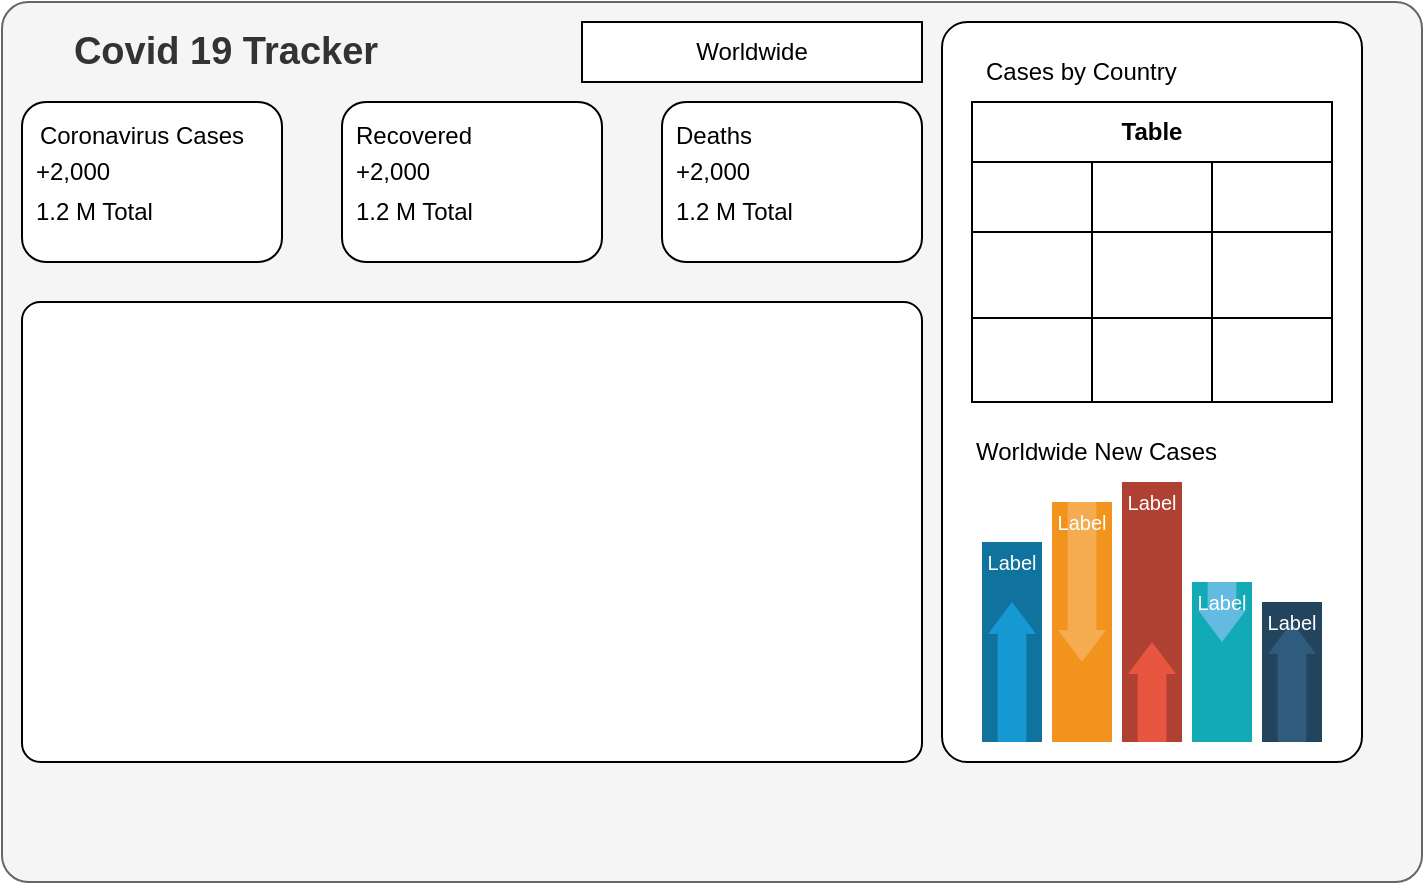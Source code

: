 <mxfile version="13.8.9-1" type="github">
  <diagram id="NUG3y181ZtG_v5kROlvv" name="Page-1">
    <mxGraphModel dx="868" dy="450" grid="1" gridSize="10" guides="1" tooltips="1" connect="1" arrows="1" fold="1" page="1" pageScale="1" pageWidth="850" pageHeight="1100" math="0" shadow="0">
      <root>
        <mxCell id="0" />
        <mxCell id="1" parent="0" />
        <mxCell id="T3QdBfFjQZKfzfxc6UGc-1" value="" style="rounded=1;whiteSpace=wrap;html=1;arcSize=3;fillColor=#f5f5f5;strokeColor=#666666;fontColor=#333333;" vertex="1" parent="1">
          <mxGeometry x="80" y="40" width="710" height="440" as="geometry" />
        </mxCell>
        <mxCell id="T3QdBfFjQZKfzfxc6UGc-4" value="&lt;font size=&quot;1&quot;&gt;&lt;b style=&quot;font-size: 19px&quot;&gt;Covid 19 Tracker&lt;/b&gt;&lt;/font&gt;" style="rounded=0;whiteSpace=wrap;html=1;fillColor=#f5f5f5;fontColor=#333333;strokeColor=none;" vertex="1" parent="1">
          <mxGeometry x="107" y="50" width="170" height="30" as="geometry" />
        </mxCell>
        <mxCell id="T3QdBfFjQZKfzfxc6UGc-5" value="Worldwide" style="rounded=0;whiteSpace=wrap;html=1;" vertex="1" parent="1">
          <mxGeometry x="370" y="50" width="170" height="30" as="geometry" />
        </mxCell>
        <mxCell id="T3QdBfFjQZKfzfxc6UGc-11" value="" style="group" vertex="1" connectable="0" parent="1">
          <mxGeometry x="90" y="90" width="130" height="80" as="geometry" />
        </mxCell>
        <mxCell id="T3QdBfFjQZKfzfxc6UGc-6" value="" style="rounded=1;whiteSpace=wrap;html=1;" vertex="1" parent="T3QdBfFjQZKfzfxc6UGc-11">
          <mxGeometry width="130" height="80" as="geometry" />
        </mxCell>
        <mxCell id="T3QdBfFjQZKfzfxc6UGc-7" value="Coronavirus Cases" style="rounded=1;whiteSpace=wrap;html=1;strokeColor=none;" vertex="1" parent="T3QdBfFjQZKfzfxc6UGc-11">
          <mxGeometry x="5" y="7" width="110" height="20" as="geometry" />
        </mxCell>
        <mxCell id="T3QdBfFjQZKfzfxc6UGc-8" value="1.2 M Total" style="rounded=1;whiteSpace=wrap;html=1;align=left;strokeColor=none;" vertex="1" parent="T3QdBfFjQZKfzfxc6UGc-11">
          <mxGeometry x="5" y="45" width="110" height="20" as="geometry" />
        </mxCell>
        <mxCell id="T3QdBfFjQZKfzfxc6UGc-10" value="+2,000" style="rounded=1;whiteSpace=wrap;html=1;align=left;strokeColor=none;" vertex="1" parent="T3QdBfFjQZKfzfxc6UGc-11">
          <mxGeometry x="5" y="25" width="110" height="20" as="geometry" />
        </mxCell>
        <mxCell id="T3QdBfFjQZKfzfxc6UGc-12" value="" style="group" vertex="1" connectable="0" parent="1">
          <mxGeometry x="250" y="90" width="130" height="80" as="geometry" />
        </mxCell>
        <mxCell id="T3QdBfFjQZKfzfxc6UGc-13" value="" style="rounded=1;whiteSpace=wrap;html=1;" vertex="1" parent="T3QdBfFjQZKfzfxc6UGc-12">
          <mxGeometry width="130" height="80" as="geometry" />
        </mxCell>
        <mxCell id="T3QdBfFjQZKfzfxc6UGc-14" value="Recovered" style="rounded=1;whiteSpace=wrap;html=1;strokeColor=none;align=left;" vertex="1" parent="T3QdBfFjQZKfzfxc6UGc-12">
          <mxGeometry x="5" y="7" width="110" height="20" as="geometry" />
        </mxCell>
        <mxCell id="T3QdBfFjQZKfzfxc6UGc-15" value="1.2 M Total" style="rounded=1;whiteSpace=wrap;html=1;align=left;strokeColor=none;" vertex="1" parent="T3QdBfFjQZKfzfxc6UGc-12">
          <mxGeometry x="5" y="45" width="110" height="20" as="geometry" />
        </mxCell>
        <mxCell id="T3QdBfFjQZKfzfxc6UGc-16" value="+2,000" style="rounded=1;whiteSpace=wrap;html=1;align=left;strokeColor=none;" vertex="1" parent="T3QdBfFjQZKfzfxc6UGc-12">
          <mxGeometry x="5" y="25" width="110" height="20" as="geometry" />
        </mxCell>
        <mxCell id="T3QdBfFjQZKfzfxc6UGc-17" value="" style="group" vertex="1" connectable="0" parent="1">
          <mxGeometry x="410" y="90" width="130" height="80" as="geometry" />
        </mxCell>
        <mxCell id="T3QdBfFjQZKfzfxc6UGc-18" value="" style="rounded=1;whiteSpace=wrap;html=1;" vertex="1" parent="T3QdBfFjQZKfzfxc6UGc-17">
          <mxGeometry width="130" height="80" as="geometry" />
        </mxCell>
        <mxCell id="T3QdBfFjQZKfzfxc6UGc-19" value="Deaths" style="rounded=1;whiteSpace=wrap;html=1;strokeColor=none;align=left;" vertex="1" parent="T3QdBfFjQZKfzfxc6UGc-17">
          <mxGeometry x="5" y="7" width="110" height="20" as="geometry" />
        </mxCell>
        <mxCell id="T3QdBfFjQZKfzfxc6UGc-20" value="1.2 M Total" style="rounded=1;whiteSpace=wrap;html=1;align=left;strokeColor=none;" vertex="1" parent="T3QdBfFjQZKfzfxc6UGc-17">
          <mxGeometry x="5" y="45" width="110" height="20" as="geometry" />
        </mxCell>
        <mxCell id="T3QdBfFjQZKfzfxc6UGc-21" value="+2,000" style="rounded=1;whiteSpace=wrap;html=1;align=left;strokeColor=none;" vertex="1" parent="T3QdBfFjQZKfzfxc6UGc-17">
          <mxGeometry x="5" y="25" width="110" height="20" as="geometry" />
        </mxCell>
        <mxCell id="T3QdBfFjQZKfzfxc6UGc-22" value="" style="rounded=1;whiteSpace=wrap;html=1;arcSize=4;" vertex="1" parent="1">
          <mxGeometry x="90" y="190" width="450" height="230" as="geometry" />
        </mxCell>
        <mxCell id="T3QdBfFjQZKfzfxc6UGc-23" value="" style="shape=image;html=1;verticalAlign=top;verticalLabelPosition=bottom;labelBackgroundColor=#ffffff;imageAspect=0;aspect=fixed;image=https://cdn2.iconfinder.com/data/icons/social-media-2259/512/google-128.png" vertex="1" parent="1">
          <mxGeometry x="230" y="210" width="128" height="128" as="geometry" />
        </mxCell>
        <mxCell id="T3QdBfFjQZKfzfxc6UGc-24" value="" style="rounded=1;whiteSpace=wrap;html=1;arcSize=6;" vertex="1" parent="1">
          <mxGeometry x="550" y="50" width="210" height="370" as="geometry" />
        </mxCell>
        <mxCell id="T3QdBfFjQZKfzfxc6UGc-25" value="Cases by Country" style="rounded=1;whiteSpace=wrap;html=1;align=left;strokeColor=none;" vertex="1" parent="1">
          <mxGeometry x="570" y="60" width="120" height="30" as="geometry" />
        </mxCell>
        <mxCell id="T3QdBfFjQZKfzfxc6UGc-26" value="Worldwide New Cases" style="rounded=1;whiteSpace=wrap;html=1;align=left;strokeColor=none;" vertex="1" parent="1">
          <mxGeometry x="565" y="250" width="140" height="30" as="geometry" />
        </mxCell>
        <mxCell id="T3QdBfFjQZKfzfxc6UGc-27" value="" style="fillColor=#10739E;strokeColor=none;" vertex="1" parent="1">
          <mxGeometry x="570" y="310" width="30" height="100" as="geometry" />
        </mxCell>
        <mxCell id="T3QdBfFjQZKfzfxc6UGc-28" value="" style="shape=mxgraph.arrows2.arrow;dy=0.4;dx=16;notch=0;direction=north;fillColor=#1699D3;strokeColor=none;" vertex="1" parent="T3QdBfFjQZKfzfxc6UGc-27">
          <mxGeometry x="3" y="30" width="24" height="70" as="geometry" />
        </mxCell>
        <mxCell id="T3QdBfFjQZKfzfxc6UGc-29" value="Label" style="text;html=1;align=center;verticalAlign=middle;whiteSpace=wrap;fontColor=#FFFFFF;fontSize=10;" vertex="1" parent="T3QdBfFjQZKfzfxc6UGc-27">
          <mxGeometry width="30" height="20" as="geometry" />
        </mxCell>
        <mxCell id="T3QdBfFjQZKfzfxc6UGc-30" value="" style="fillColor=#F2931E;strokeColor=none;" vertex="1" parent="1">
          <mxGeometry x="605" y="290" width="30" height="120" as="geometry" />
        </mxCell>
        <mxCell id="T3QdBfFjQZKfzfxc6UGc-31" value="" style="shape=mxgraph.arrows2.arrow;dy=0.4;dx=16;notch=0;direction=south;fillColor=#F5AB50;strokeColor=none;" vertex="1" parent="T3QdBfFjQZKfzfxc6UGc-30">
          <mxGeometry x="3" width="24" height="80" as="geometry" />
        </mxCell>
        <mxCell id="T3QdBfFjQZKfzfxc6UGc-32" value="Label" style="text;html=1;align=center;verticalAlign=middle;whiteSpace=wrap;fontColor=#FFFFFF;fontSize=10;" vertex="1" parent="T3QdBfFjQZKfzfxc6UGc-30">
          <mxGeometry width="30" height="20" as="geometry" />
        </mxCell>
        <mxCell id="T3QdBfFjQZKfzfxc6UGc-33" value="" style="fillColor=#AE4132;strokeColor=none;" vertex="1" parent="1">
          <mxGeometry x="640" y="280" width="30" height="130" as="geometry" />
        </mxCell>
        <mxCell id="T3QdBfFjQZKfzfxc6UGc-34" value="" style="shape=mxgraph.arrows2.arrow;dy=0.4;dx=16;notch=0;direction=north;fillColor=#E85642;strokeColor=none;" vertex="1" parent="T3QdBfFjQZKfzfxc6UGc-33">
          <mxGeometry x="3" y="80" width="24" height="50" as="geometry" />
        </mxCell>
        <mxCell id="T3QdBfFjQZKfzfxc6UGc-35" value="Label" style="text;html=1;align=center;verticalAlign=middle;whiteSpace=wrap;fontColor=#FFFFFF;fontSize=10;" vertex="1" parent="T3QdBfFjQZKfzfxc6UGc-33">
          <mxGeometry width="30" height="20" as="geometry" />
        </mxCell>
        <mxCell id="T3QdBfFjQZKfzfxc6UGc-36" value="" style="fillColor=#12AAB5;strokeColor=none;" vertex="1" parent="1">
          <mxGeometry x="675" y="330" width="30" height="80" as="geometry" />
        </mxCell>
        <mxCell id="T3QdBfFjQZKfzfxc6UGc-37" value="" style="shape=mxgraph.arrows2.arrow;dy=0.4;dx=16;notch=0;direction=south;fillColor=#64BBE2;strokeColor=none;" vertex="1" parent="T3QdBfFjQZKfzfxc6UGc-36">
          <mxGeometry x="3" width="24" height="30" as="geometry" />
        </mxCell>
        <mxCell id="T3QdBfFjQZKfzfxc6UGc-38" value="Label" style="text;html=1;align=center;verticalAlign=middle;whiteSpace=wrap;fontColor=#FFFFFF;fontSize=10;" vertex="1" parent="T3QdBfFjQZKfzfxc6UGc-36">
          <mxGeometry width="30" height="20" as="geometry" />
        </mxCell>
        <mxCell id="T3QdBfFjQZKfzfxc6UGc-39" value="" style="fillColor=#23445D;strokeColor=none;" vertex="1" parent="1">
          <mxGeometry x="710" y="340" width="30" height="70" as="geometry" />
        </mxCell>
        <mxCell id="T3QdBfFjQZKfzfxc6UGc-40" value="" style="shape=mxgraph.arrows2.arrow;dy=0.4;dx=16;notch=0;direction=north;fillColor=#2F5B7C;strokeColor=none;" vertex="1" parent="T3QdBfFjQZKfzfxc6UGc-39">
          <mxGeometry x="3" y="10" width="24" height="60" as="geometry" />
        </mxCell>
        <mxCell id="T3QdBfFjQZKfzfxc6UGc-41" value="Label" style="text;html=1;align=center;verticalAlign=middle;whiteSpace=wrap;fontColor=#FFFFFF;fontSize=10;" vertex="1" parent="T3QdBfFjQZKfzfxc6UGc-39">
          <mxGeometry width="30" height="20" as="geometry" />
        </mxCell>
        <mxCell id="T3QdBfFjQZKfzfxc6UGc-42" value="Table" style="shape=table;html=1;whiteSpace=wrap;startSize=30;container=1;collapsible=0;childLayout=tableLayout;fontStyle=1;align=center;" vertex="1" parent="1">
          <mxGeometry x="565" y="90" width="180" height="150" as="geometry" />
        </mxCell>
        <mxCell id="T3QdBfFjQZKfzfxc6UGc-43" value="" style="shape=partialRectangle;html=1;whiteSpace=wrap;collapsible=0;dropTarget=0;pointerEvents=0;fillColor=none;top=0;left=0;bottom=0;right=0;points=[[0,0.5],[1,0.5]];portConstraint=eastwest;" vertex="1" parent="T3QdBfFjQZKfzfxc6UGc-42">
          <mxGeometry y="30" width="180" height="35" as="geometry" />
        </mxCell>
        <mxCell id="T3QdBfFjQZKfzfxc6UGc-44" value="" style="shape=partialRectangle;html=1;whiteSpace=wrap;connectable=0;fillColor=none;top=0;left=0;bottom=0;right=0;overflow=hidden;" vertex="1" parent="T3QdBfFjQZKfzfxc6UGc-43">
          <mxGeometry width="60" height="35" as="geometry" />
        </mxCell>
        <mxCell id="T3QdBfFjQZKfzfxc6UGc-45" value="" style="shape=partialRectangle;html=1;whiteSpace=wrap;connectable=0;fillColor=none;top=0;left=0;bottom=0;right=0;overflow=hidden;" vertex="1" parent="T3QdBfFjQZKfzfxc6UGc-43">
          <mxGeometry x="60" width="60" height="35" as="geometry" />
        </mxCell>
        <mxCell id="T3QdBfFjQZKfzfxc6UGc-46" value="" style="shape=partialRectangle;html=1;whiteSpace=wrap;connectable=0;fillColor=none;top=0;left=0;bottom=0;right=0;overflow=hidden;" vertex="1" parent="T3QdBfFjQZKfzfxc6UGc-43">
          <mxGeometry x="120" width="60" height="35" as="geometry" />
        </mxCell>
        <mxCell id="T3QdBfFjQZKfzfxc6UGc-47" value="" style="shape=partialRectangle;html=1;whiteSpace=wrap;collapsible=0;dropTarget=0;pointerEvents=0;fillColor=none;top=0;left=0;bottom=0;right=0;points=[[0,0.5],[1,0.5]];portConstraint=eastwest;" vertex="1" parent="T3QdBfFjQZKfzfxc6UGc-42">
          <mxGeometry y="65" width="180" height="43" as="geometry" />
        </mxCell>
        <mxCell id="T3QdBfFjQZKfzfxc6UGc-48" value="" style="shape=partialRectangle;html=1;whiteSpace=wrap;connectable=0;fillColor=none;top=0;left=0;bottom=0;right=0;overflow=hidden;" vertex="1" parent="T3QdBfFjQZKfzfxc6UGc-47">
          <mxGeometry width="60" height="43" as="geometry" />
        </mxCell>
        <mxCell id="T3QdBfFjQZKfzfxc6UGc-49" value="" style="shape=partialRectangle;html=1;whiteSpace=wrap;connectable=0;fillColor=none;top=0;left=0;bottom=0;right=0;overflow=hidden;" vertex="1" parent="T3QdBfFjQZKfzfxc6UGc-47">
          <mxGeometry x="60" width="60" height="43" as="geometry" />
        </mxCell>
        <mxCell id="T3QdBfFjQZKfzfxc6UGc-50" value="" style="shape=partialRectangle;html=1;whiteSpace=wrap;connectable=0;fillColor=none;top=0;left=0;bottom=0;right=0;overflow=hidden;" vertex="1" parent="T3QdBfFjQZKfzfxc6UGc-47">
          <mxGeometry x="120" width="60" height="43" as="geometry" />
        </mxCell>
        <mxCell id="T3QdBfFjQZKfzfxc6UGc-51" value="" style="shape=partialRectangle;html=1;whiteSpace=wrap;collapsible=0;dropTarget=0;pointerEvents=0;fillColor=none;top=0;left=0;bottom=0;right=0;points=[[0,0.5],[1,0.5]];portConstraint=eastwest;" vertex="1" parent="T3QdBfFjQZKfzfxc6UGc-42">
          <mxGeometry y="108" width="180" height="42" as="geometry" />
        </mxCell>
        <mxCell id="T3QdBfFjQZKfzfxc6UGc-52" value="" style="shape=partialRectangle;html=1;whiteSpace=wrap;connectable=0;fillColor=none;top=0;left=0;bottom=0;right=0;overflow=hidden;" vertex="1" parent="T3QdBfFjQZKfzfxc6UGc-51">
          <mxGeometry width="60" height="42" as="geometry" />
        </mxCell>
        <mxCell id="T3QdBfFjQZKfzfxc6UGc-53" value="" style="shape=partialRectangle;html=1;whiteSpace=wrap;connectable=0;fillColor=none;top=0;left=0;bottom=0;right=0;overflow=hidden;" vertex="1" parent="T3QdBfFjQZKfzfxc6UGc-51">
          <mxGeometry x="60" width="60" height="42" as="geometry" />
        </mxCell>
        <mxCell id="T3QdBfFjQZKfzfxc6UGc-54" value="" style="shape=partialRectangle;html=1;whiteSpace=wrap;connectable=0;fillColor=none;top=0;left=0;bottom=0;right=0;overflow=hidden;" vertex="1" parent="T3QdBfFjQZKfzfxc6UGc-51">
          <mxGeometry x="120" width="60" height="42" as="geometry" />
        </mxCell>
      </root>
    </mxGraphModel>
  </diagram>
</mxfile>
